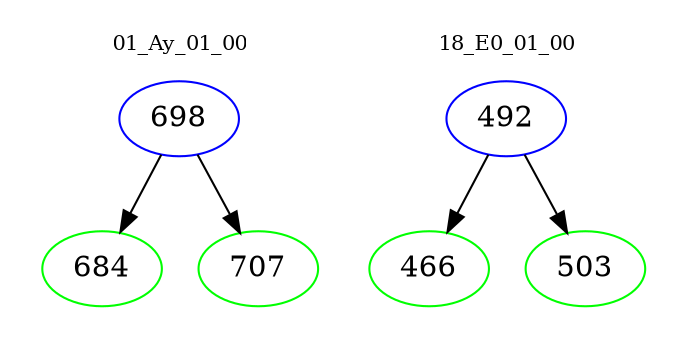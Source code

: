 digraph{
subgraph cluster_0 {
color = white
label = "01_Ay_01_00";
fontsize=10;
T0_698 [label="698", color="blue"]
T0_698 -> T0_684 [color="black"]
T0_684 [label="684", color="green"]
T0_698 -> T0_707 [color="black"]
T0_707 [label="707", color="green"]
}
subgraph cluster_1 {
color = white
label = "18_E0_01_00";
fontsize=10;
T1_492 [label="492", color="blue"]
T1_492 -> T1_466 [color="black"]
T1_466 [label="466", color="green"]
T1_492 -> T1_503 [color="black"]
T1_503 [label="503", color="green"]
}
}
